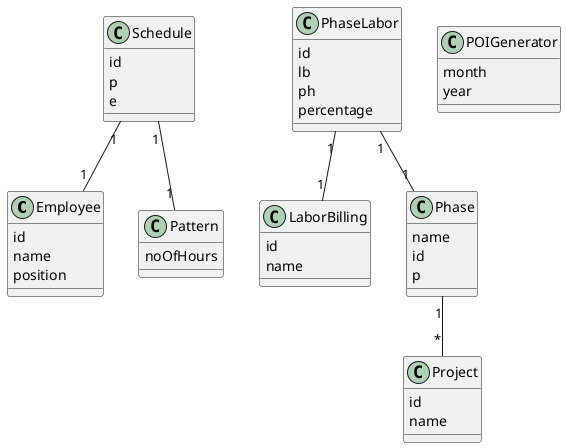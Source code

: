 @startuml
class Employee {
    id
    name
    position
}

class LaborBilling {
    id
    name
}

class Pattern {
    noOfHours
}

class Phase {
    name
    id
    p
}

class PhaseLabor {
    id
    lb
    ph
    percentage
}

class POIGenerator {
    month
    year
}

class Project {
    id
    name
}

class Schedule {
    id
    p
    e
}

Phase "1" -- "*" Project
PhaseLabor "1" -- "1" LaborBilling
PhaseLabor "1" -- "1" Phase
Schedule "1" -- "1" Pattern
Schedule "1" -- "1" Employee
@enduml

